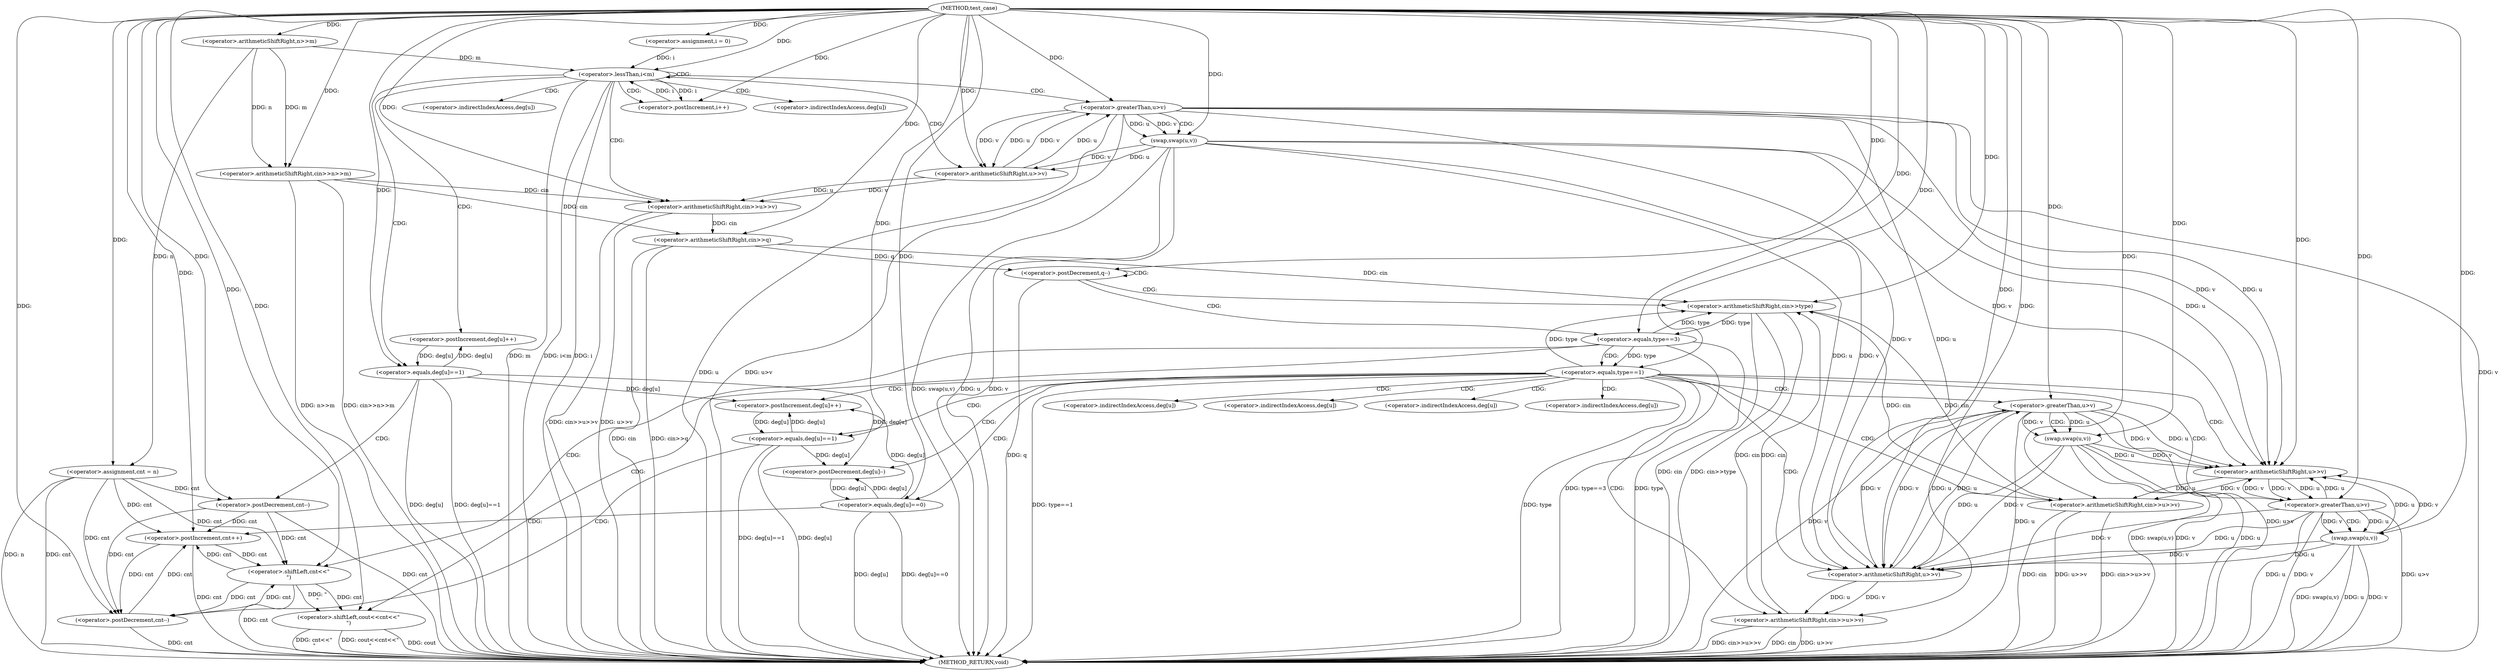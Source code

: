 digraph "test_case" {  
"1000137" [label = "(METHOD,test_case)" ]
"1000269" [label = "(METHOD_RETURN,void)" ]
"1000141" [label = "(<operator>.arithmeticShiftRight,cin>>n>>m)" ]
"1000147" [label = "(<operator>.assignment,cnt = n)" ]
"1000189" [label = "(<operator>.arithmeticShiftRight,cin>>q)" ]
"1000153" [label = "(<operator>.assignment,i = 0)" ]
"1000156" [label = "(<operator>.lessThan,i<m)" ]
"1000159" [label = "(<operator>.postIncrement,i++)" ]
"1000193" [label = "(<operator>.postDecrement,q--)" ]
"1000143" [label = "(<operator>.arithmeticShiftRight,n>>m)" ]
"1000164" [label = "(<operator>.arithmeticShiftRight,cin>>u>>v)" ]
"1000176" [label = "(<operator>.postIncrement,deg[u]++)" ]
"1000197" [label = "(<operator>.arithmeticShiftRight,cin>>type)" ]
"1000170" [label = "(<operator>.greaterThan,u>v)" ]
"1000173" [label = "(swap,swap(u,v))" ]
"1000181" [label = "(<operator>.equals,deg[u]==1)" ]
"1000186" [label = "(<operator>.postDecrement,cnt--)" ]
"1000201" [label = "(<operator>.equals,type==3)" ]
"1000204" [label = "(<operator>.shiftLeft,cout<<cnt<<\"\n\")" ]
"1000166" [label = "(<operator>.arithmeticShiftRight,u>>v)" ]
"1000206" [label = "(<operator>.shiftLeft,cnt<<\"\n\")" ]
"1000211" [label = "(<operator>.equals,type==1)" ]
"1000217" [label = "(<operator>.arithmeticShiftRight,cin>>u>>v)" ]
"1000229" [label = "(<operator>.postIncrement,deg[u]++)" ]
"1000223" [label = "(<operator>.greaterThan,u>v)" ]
"1000226" [label = "(swap,swap(u,v))" ]
"1000234" [label = "(<operator>.equals,deg[u]==1)" ]
"1000239" [label = "(<operator>.postDecrement,cnt--)" ]
"1000245" [label = "(<operator>.arithmeticShiftRight,cin>>u>>v)" ]
"1000257" [label = "(<operator>.postDecrement,deg[u]--)" ]
"1000219" [label = "(<operator>.arithmeticShiftRight,u>>v)" ]
"1000251" [label = "(<operator>.greaterThan,u>v)" ]
"1000254" [label = "(swap,swap(u,v))" ]
"1000262" [label = "(<operator>.equals,deg[u]==0)" ]
"1000267" [label = "(<operator>.postIncrement,cnt++)" ]
"1000247" [label = "(<operator>.arithmeticShiftRight,u>>v)" ]
"1000177" [label = "(<operator>.indirectIndexAccess,deg[u])" ]
"1000182" [label = "(<operator>.indirectIndexAccess,deg[u])" ]
"1000230" [label = "(<operator>.indirectIndexAccess,deg[u])" ]
"1000235" [label = "(<operator>.indirectIndexAccess,deg[u])" ]
"1000258" [label = "(<operator>.indirectIndexAccess,deg[u])" ]
"1000263" [label = "(<operator>.indirectIndexAccess,deg[u])" ]
  "1000141" -> "1000269"  [ label = "DDG: n>>m"] 
  "1000141" -> "1000269"  [ label = "DDG: cin>>n>>m"] 
  "1000147" -> "1000269"  [ label = "DDG: cnt"] 
  "1000147" -> "1000269"  [ label = "DDG: n"] 
  "1000156" -> "1000269"  [ label = "DDG: i"] 
  "1000156" -> "1000269"  [ label = "DDG: m"] 
  "1000156" -> "1000269"  [ label = "DDG: i<m"] 
  "1000189" -> "1000269"  [ label = "DDG: cin"] 
  "1000189" -> "1000269"  [ label = "DDG: cin>>q"] 
  "1000193" -> "1000269"  [ label = "DDG: q"] 
  "1000197" -> "1000269"  [ label = "DDG: cin"] 
  "1000197" -> "1000269"  [ label = "DDG: cin>>type"] 
  "1000201" -> "1000269"  [ label = "DDG: type"] 
  "1000201" -> "1000269"  [ label = "DDG: type==3"] 
  "1000211" -> "1000269"  [ label = "DDG: type"] 
  "1000211" -> "1000269"  [ label = "DDG: type==1"] 
  "1000245" -> "1000269"  [ label = "DDG: cin"] 
  "1000245" -> "1000269"  [ label = "DDG: u>>v"] 
  "1000245" -> "1000269"  [ label = "DDG: cin>>u>>v"] 
  "1000251" -> "1000269"  [ label = "DDG: u"] 
  "1000251" -> "1000269"  [ label = "DDG: v"] 
  "1000251" -> "1000269"  [ label = "DDG: u>v"] 
  "1000254" -> "1000269"  [ label = "DDG: u"] 
  "1000254" -> "1000269"  [ label = "DDG: v"] 
  "1000254" -> "1000269"  [ label = "DDG: swap(u,v)"] 
  "1000262" -> "1000269"  [ label = "DDG: deg[u]"] 
  "1000262" -> "1000269"  [ label = "DDG: deg[u]==0"] 
  "1000267" -> "1000269"  [ label = "DDG: cnt"] 
  "1000217" -> "1000269"  [ label = "DDG: cin"] 
  "1000217" -> "1000269"  [ label = "DDG: u>>v"] 
  "1000217" -> "1000269"  [ label = "DDG: cin>>u>>v"] 
  "1000223" -> "1000269"  [ label = "DDG: u"] 
  "1000223" -> "1000269"  [ label = "DDG: v"] 
  "1000223" -> "1000269"  [ label = "DDG: u>v"] 
  "1000226" -> "1000269"  [ label = "DDG: u"] 
  "1000226" -> "1000269"  [ label = "DDG: v"] 
  "1000226" -> "1000269"  [ label = "DDG: swap(u,v)"] 
  "1000234" -> "1000269"  [ label = "DDG: deg[u]"] 
  "1000234" -> "1000269"  [ label = "DDG: deg[u]==1"] 
  "1000239" -> "1000269"  [ label = "DDG: cnt"] 
  "1000206" -> "1000269"  [ label = "DDG: cnt"] 
  "1000204" -> "1000269"  [ label = "DDG: cnt<<\"\n\""] 
  "1000204" -> "1000269"  [ label = "DDG: cout<<cnt<<\"\n\""] 
  "1000164" -> "1000269"  [ label = "DDG: u>>v"] 
  "1000164" -> "1000269"  [ label = "DDG: cin>>u>>v"] 
  "1000170" -> "1000269"  [ label = "DDG: u"] 
  "1000170" -> "1000269"  [ label = "DDG: v"] 
  "1000170" -> "1000269"  [ label = "DDG: u>v"] 
  "1000173" -> "1000269"  [ label = "DDG: u"] 
  "1000173" -> "1000269"  [ label = "DDG: v"] 
  "1000173" -> "1000269"  [ label = "DDG: swap(u,v)"] 
  "1000181" -> "1000269"  [ label = "DDG: deg[u]"] 
  "1000181" -> "1000269"  [ label = "DDG: deg[u]==1"] 
  "1000186" -> "1000269"  [ label = "DDG: cnt"] 
  "1000204" -> "1000269"  [ label = "DDG: cout"] 
  "1000143" -> "1000147"  [ label = "DDG: n"] 
  "1000137" -> "1000147"  [ label = "DDG: "] 
  "1000137" -> "1000141"  [ label = "DDG: "] 
  "1000143" -> "1000141"  [ label = "DDG: m"] 
  "1000143" -> "1000141"  [ label = "DDG: n"] 
  "1000137" -> "1000153"  [ label = "DDG: "] 
  "1000141" -> "1000189"  [ label = "DDG: cin"] 
  "1000164" -> "1000189"  [ label = "DDG: cin"] 
  "1000137" -> "1000189"  [ label = "DDG: "] 
  "1000137" -> "1000143"  [ label = "DDG: "] 
  "1000153" -> "1000156"  [ label = "DDG: i"] 
  "1000159" -> "1000156"  [ label = "DDG: i"] 
  "1000137" -> "1000156"  [ label = "DDG: "] 
  "1000143" -> "1000156"  [ label = "DDG: m"] 
  "1000156" -> "1000159"  [ label = "DDG: i"] 
  "1000137" -> "1000159"  [ label = "DDG: "] 
  "1000189" -> "1000193"  [ label = "DDG: q"] 
  "1000137" -> "1000193"  [ label = "DDG: "] 
  "1000141" -> "1000164"  [ label = "DDG: cin"] 
  "1000137" -> "1000164"  [ label = "DDG: "] 
  "1000166" -> "1000164"  [ label = "DDG: v"] 
  "1000166" -> "1000164"  [ label = "DDG: u"] 
  "1000181" -> "1000176"  [ label = "DDG: deg[u]"] 
  "1000189" -> "1000197"  [ label = "DDG: cin"] 
  "1000245" -> "1000197"  [ label = "DDG: cin"] 
  "1000217" -> "1000197"  [ label = "DDG: cin"] 
  "1000137" -> "1000197"  [ label = "DDG: "] 
  "1000201" -> "1000197"  [ label = "DDG: type"] 
  "1000211" -> "1000197"  [ label = "DDG: type"] 
  "1000170" -> "1000166"  [ label = "DDG: u"] 
  "1000173" -> "1000166"  [ label = "DDG: u"] 
  "1000137" -> "1000166"  [ label = "DDG: "] 
  "1000170" -> "1000166"  [ label = "DDG: v"] 
  "1000173" -> "1000166"  [ label = "DDG: v"] 
  "1000166" -> "1000170"  [ label = "DDG: u"] 
  "1000137" -> "1000170"  [ label = "DDG: "] 
  "1000166" -> "1000170"  [ label = "DDG: v"] 
  "1000170" -> "1000173"  [ label = "DDG: u"] 
  "1000137" -> "1000173"  [ label = "DDG: "] 
  "1000170" -> "1000173"  [ label = "DDG: v"] 
  "1000176" -> "1000181"  [ label = "DDG: deg[u]"] 
  "1000137" -> "1000181"  [ label = "DDG: "] 
  "1000147" -> "1000186"  [ label = "DDG: cnt"] 
  "1000137" -> "1000186"  [ label = "DDG: "] 
  "1000197" -> "1000201"  [ label = "DDG: type"] 
  "1000137" -> "1000201"  [ label = "DDG: "] 
  "1000137" -> "1000204"  [ label = "DDG: "] 
  "1000206" -> "1000204"  [ label = "DDG: cnt"] 
  "1000206" -> "1000204"  [ label = "DDG: \"\n\""] 
  "1000147" -> "1000206"  [ label = "DDG: cnt"] 
  "1000267" -> "1000206"  [ label = "DDG: cnt"] 
  "1000239" -> "1000206"  [ label = "DDG: cnt"] 
  "1000186" -> "1000206"  [ label = "DDG: cnt"] 
  "1000137" -> "1000206"  [ label = "DDG: "] 
  "1000201" -> "1000211"  [ label = "DDG: type"] 
  "1000137" -> "1000211"  [ label = "DDG: "] 
  "1000197" -> "1000217"  [ label = "DDG: cin"] 
  "1000137" -> "1000217"  [ label = "DDG: "] 
  "1000219" -> "1000217"  [ label = "DDG: u"] 
  "1000219" -> "1000217"  [ label = "DDG: v"] 
  "1000262" -> "1000229"  [ label = "DDG: deg[u]"] 
  "1000234" -> "1000229"  [ label = "DDG: deg[u]"] 
  "1000181" -> "1000229"  [ label = "DDG: deg[u]"] 
  "1000251" -> "1000219"  [ label = "DDG: u"] 
  "1000254" -> "1000219"  [ label = "DDG: u"] 
  "1000223" -> "1000219"  [ label = "DDG: u"] 
  "1000226" -> "1000219"  [ label = "DDG: u"] 
  "1000170" -> "1000219"  [ label = "DDG: u"] 
  "1000173" -> "1000219"  [ label = "DDG: u"] 
  "1000137" -> "1000219"  [ label = "DDG: "] 
  "1000251" -> "1000219"  [ label = "DDG: v"] 
  "1000254" -> "1000219"  [ label = "DDG: v"] 
  "1000223" -> "1000219"  [ label = "DDG: v"] 
  "1000226" -> "1000219"  [ label = "DDG: v"] 
  "1000170" -> "1000219"  [ label = "DDG: v"] 
  "1000173" -> "1000219"  [ label = "DDG: v"] 
  "1000219" -> "1000223"  [ label = "DDG: u"] 
  "1000137" -> "1000223"  [ label = "DDG: "] 
  "1000219" -> "1000223"  [ label = "DDG: v"] 
  "1000223" -> "1000226"  [ label = "DDG: u"] 
  "1000137" -> "1000226"  [ label = "DDG: "] 
  "1000223" -> "1000226"  [ label = "DDG: v"] 
  "1000229" -> "1000234"  [ label = "DDG: deg[u]"] 
  "1000137" -> "1000234"  [ label = "DDG: "] 
  "1000147" -> "1000239"  [ label = "DDG: cnt"] 
  "1000267" -> "1000239"  [ label = "DDG: cnt"] 
  "1000206" -> "1000239"  [ label = "DDG: cnt"] 
  "1000186" -> "1000239"  [ label = "DDG: cnt"] 
  "1000137" -> "1000239"  [ label = "DDG: "] 
  "1000197" -> "1000245"  [ label = "DDG: cin"] 
  "1000137" -> "1000245"  [ label = "DDG: "] 
  "1000247" -> "1000245"  [ label = "DDG: u"] 
  "1000247" -> "1000245"  [ label = "DDG: v"] 
  "1000262" -> "1000257"  [ label = "DDG: deg[u]"] 
  "1000234" -> "1000257"  [ label = "DDG: deg[u]"] 
  "1000181" -> "1000257"  [ label = "DDG: deg[u]"] 
  "1000251" -> "1000247"  [ label = "DDG: u"] 
  "1000254" -> "1000247"  [ label = "DDG: u"] 
  "1000223" -> "1000247"  [ label = "DDG: u"] 
  "1000226" -> "1000247"  [ label = "DDG: u"] 
  "1000170" -> "1000247"  [ label = "DDG: u"] 
  "1000173" -> "1000247"  [ label = "DDG: u"] 
  "1000137" -> "1000247"  [ label = "DDG: "] 
  "1000251" -> "1000247"  [ label = "DDG: v"] 
  "1000254" -> "1000247"  [ label = "DDG: v"] 
  "1000223" -> "1000247"  [ label = "DDG: v"] 
  "1000226" -> "1000247"  [ label = "DDG: v"] 
  "1000170" -> "1000247"  [ label = "DDG: v"] 
  "1000173" -> "1000247"  [ label = "DDG: v"] 
  "1000247" -> "1000251"  [ label = "DDG: u"] 
  "1000137" -> "1000251"  [ label = "DDG: "] 
  "1000247" -> "1000251"  [ label = "DDG: v"] 
  "1000251" -> "1000254"  [ label = "DDG: u"] 
  "1000137" -> "1000254"  [ label = "DDG: "] 
  "1000251" -> "1000254"  [ label = "DDG: v"] 
  "1000257" -> "1000262"  [ label = "DDG: deg[u]"] 
  "1000137" -> "1000262"  [ label = "DDG: "] 
  "1000147" -> "1000267"  [ label = "DDG: cnt"] 
  "1000239" -> "1000267"  [ label = "DDG: cnt"] 
  "1000206" -> "1000267"  [ label = "DDG: cnt"] 
  "1000186" -> "1000267"  [ label = "DDG: cnt"] 
  "1000137" -> "1000267"  [ label = "DDG: "] 
  "1000156" -> "1000164"  [ label = "CDG: "] 
  "1000156" -> "1000156"  [ label = "CDG: "] 
  "1000156" -> "1000182"  [ label = "CDG: "] 
  "1000156" -> "1000166"  [ label = "CDG: "] 
  "1000156" -> "1000159"  [ label = "CDG: "] 
  "1000156" -> "1000170"  [ label = "CDG: "] 
  "1000156" -> "1000176"  [ label = "CDG: "] 
  "1000156" -> "1000177"  [ label = "CDG: "] 
  "1000156" -> "1000181"  [ label = "CDG: "] 
  "1000193" -> "1000197"  [ label = "CDG: "] 
  "1000193" -> "1000201"  [ label = "CDG: "] 
  "1000193" -> "1000193"  [ label = "CDG: "] 
  "1000170" -> "1000173"  [ label = "CDG: "] 
  "1000181" -> "1000186"  [ label = "CDG: "] 
  "1000201" -> "1000211"  [ label = "CDG: "] 
  "1000201" -> "1000204"  [ label = "CDG: "] 
  "1000201" -> "1000206"  [ label = "CDG: "] 
  "1000211" -> "1000247"  [ label = "CDG: "] 
  "1000211" -> "1000258"  [ label = "CDG: "] 
  "1000211" -> "1000229"  [ label = "CDG: "] 
  "1000211" -> "1000263"  [ label = "CDG: "] 
  "1000211" -> "1000230"  [ label = "CDG: "] 
  "1000211" -> "1000251"  [ label = "CDG: "] 
  "1000211" -> "1000219"  [ label = "CDG: "] 
  "1000211" -> "1000262"  [ label = "CDG: "] 
  "1000211" -> "1000234"  [ label = "CDG: "] 
  "1000211" -> "1000235"  [ label = "CDG: "] 
  "1000211" -> "1000257"  [ label = "CDG: "] 
  "1000211" -> "1000217"  [ label = "CDG: "] 
  "1000211" -> "1000223"  [ label = "CDG: "] 
  "1000211" -> "1000245"  [ label = "CDG: "] 
  "1000223" -> "1000226"  [ label = "CDG: "] 
  "1000234" -> "1000239"  [ label = "CDG: "] 
  "1000251" -> "1000254"  [ label = "CDG: "] 
  "1000262" -> "1000267"  [ label = "CDG: "] 
}
